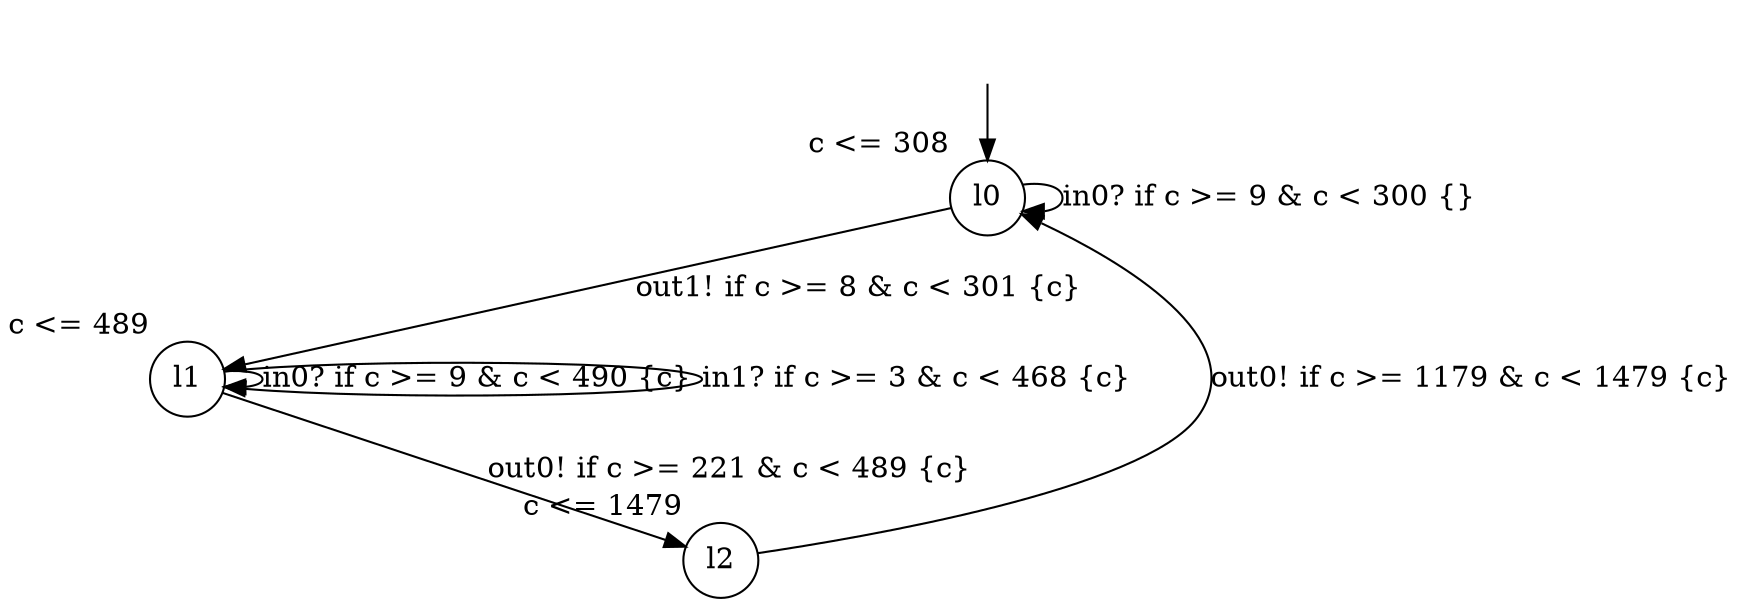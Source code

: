 digraph g {
__start0 [label="" shape="none"];
l0 [shape="circle" margin=0 label="l0", xlabel="c <= 308"];
l1 [shape="circle" margin=0 label="l1", xlabel="c <= 489"];
l2 [shape="circle" margin=0 label="l2", xlabel="c <= 1479"];
l0 -> l1 [label="out1! if c >= 8 & c < 301 {c} "];
l0 -> l0 [label="in0? if c >= 9 & c < 300 {} "];
l1 -> l1 [label="in0? if c >= 9 & c < 490 {c} "];
l1 -> l1 [label="in1? if c >= 3 & c < 468 {c} "];
l1 -> l2 [label="out0! if c >= 221 & c < 489 {c} "];
l2 -> l0 [label="out0! if c >= 1179 & c < 1479 {c} "];
__start0 -> l0;
}
